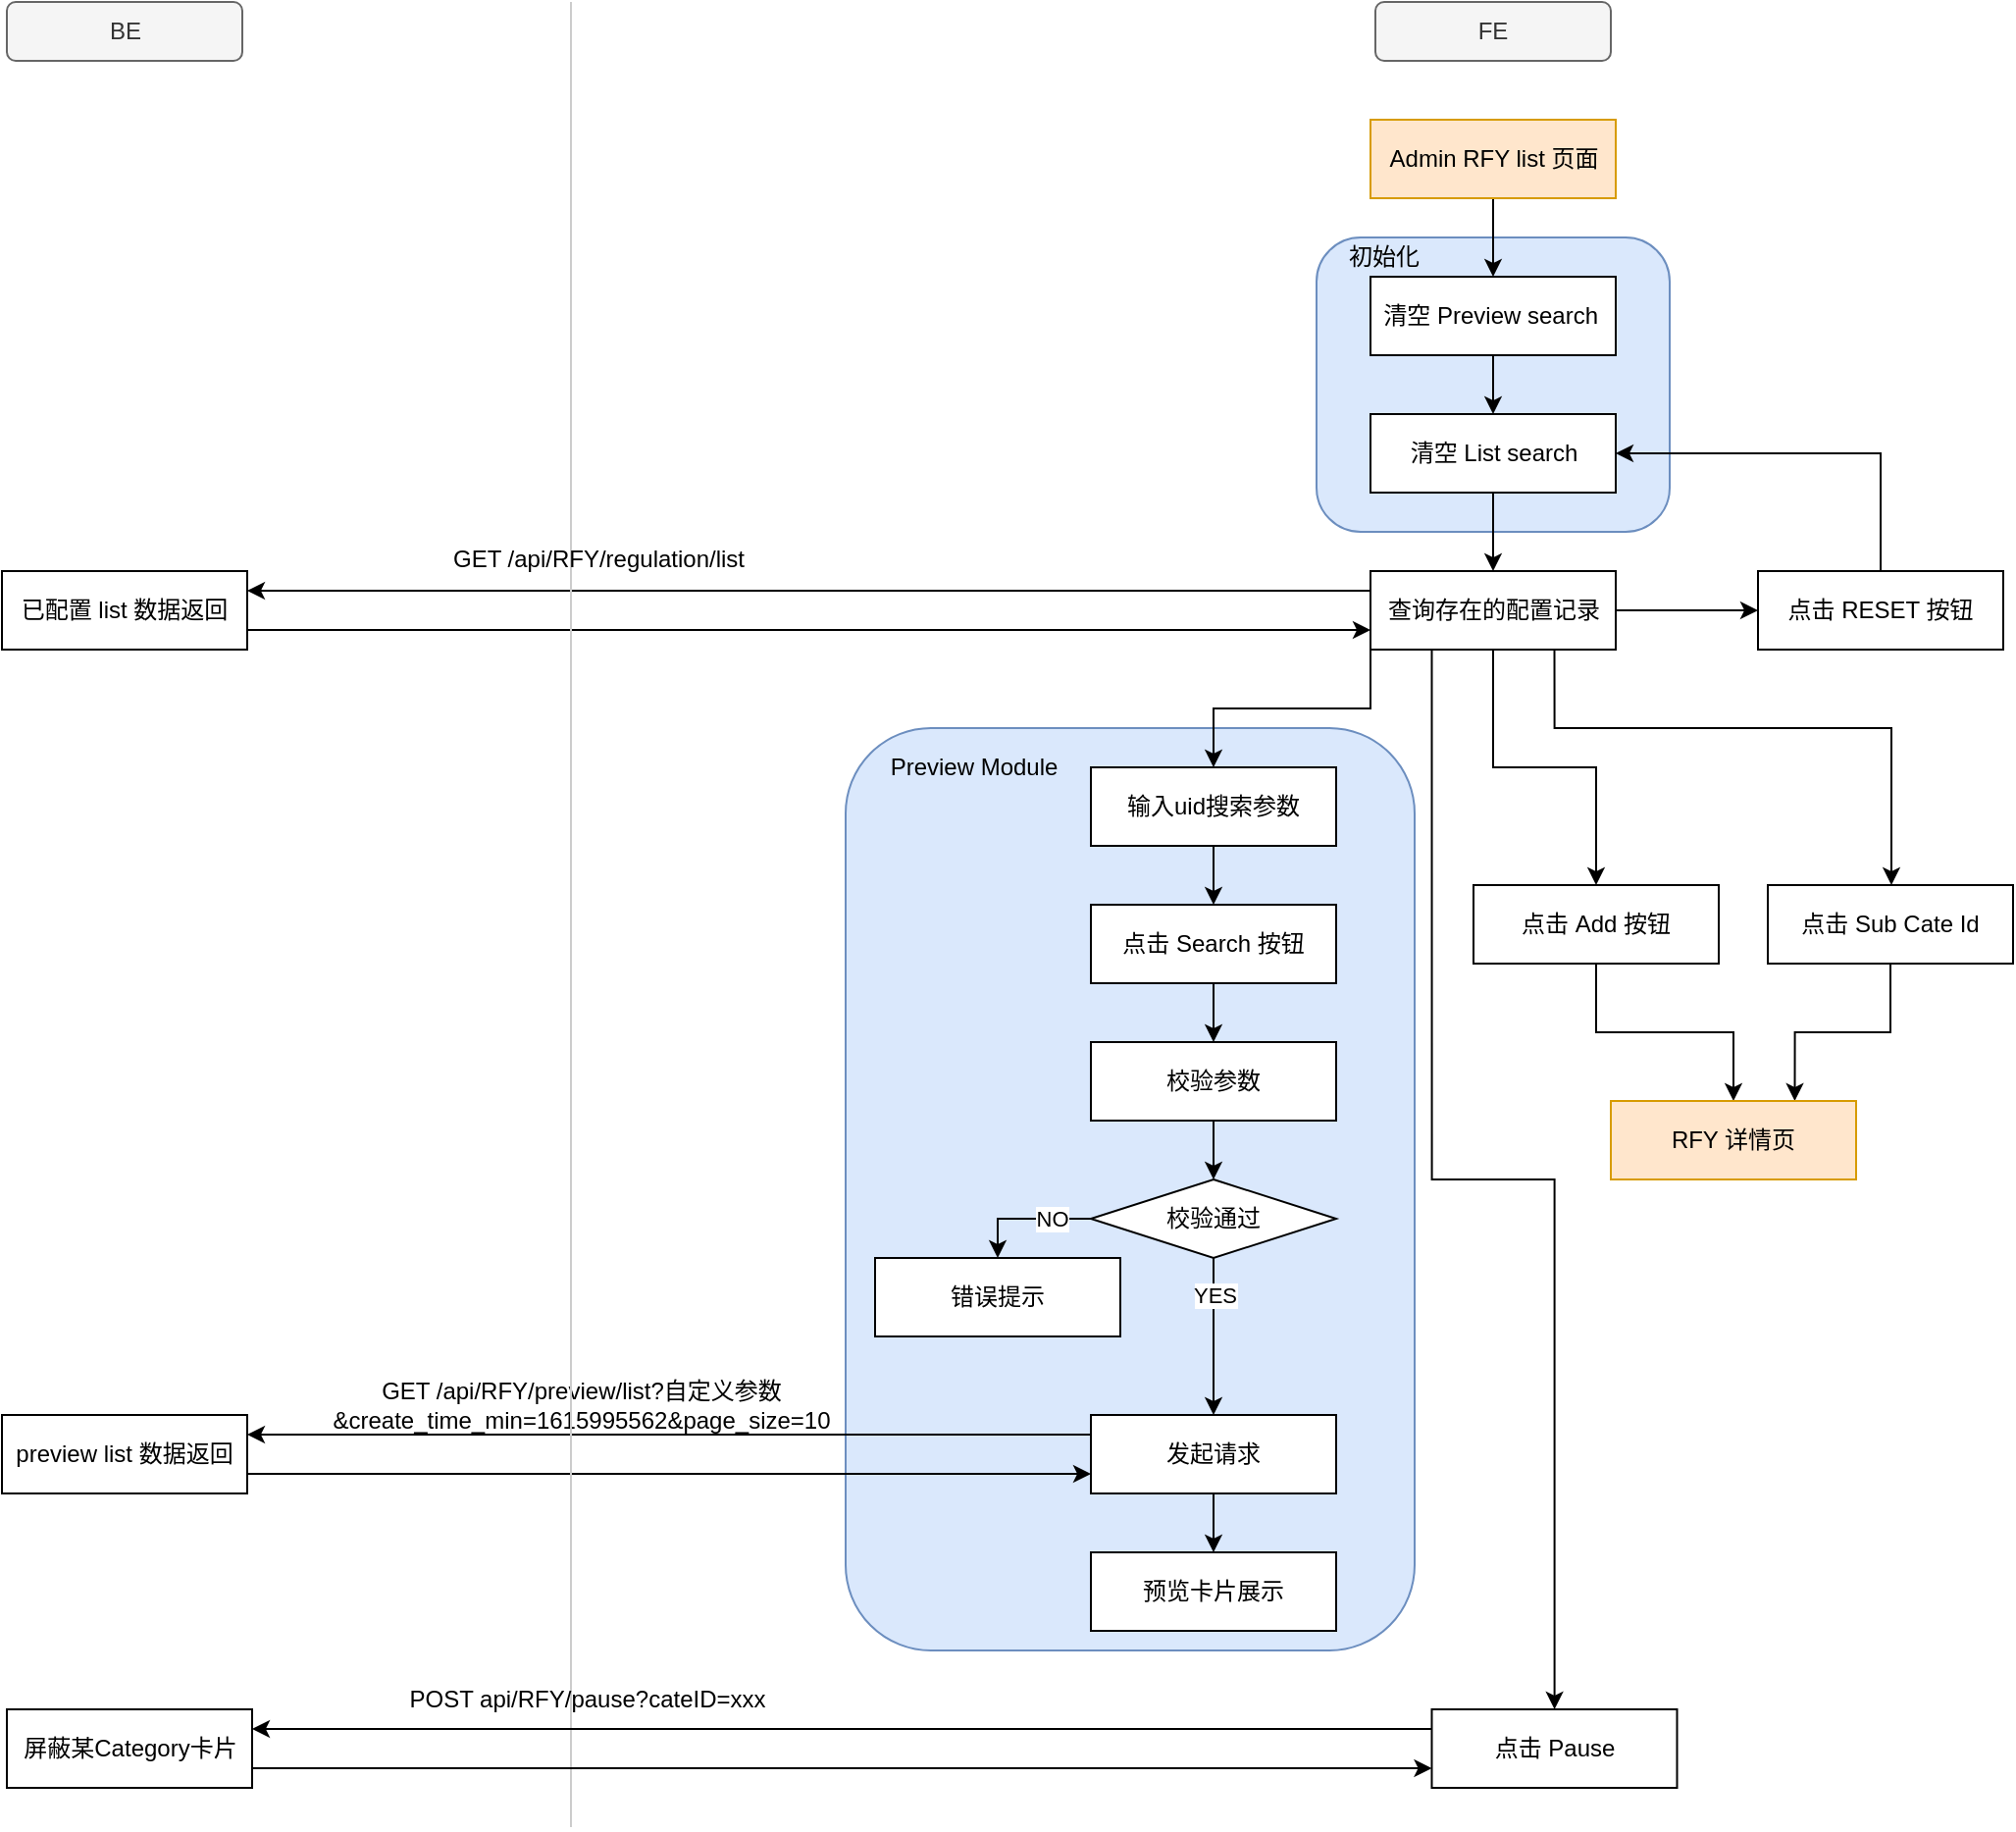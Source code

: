 <mxfile version="15.5.2" type="github" pages="2">
  <diagram id="kgpKYQtTHZ0yAKxKKP6v" name="RFY list">
    <mxGraphModel dx="2377" dy="981" grid="1" gridSize="10" guides="1" tooltips="1" connect="1" arrows="1" fold="1" page="1" pageScale="1" pageWidth="850" pageHeight="1100" math="0" shadow="0">
      <root>
        <mxCell id="0" />
        <mxCell id="1" parent="0" />
        <mxCell id="Wf9ahl17IKWZHpn9u9it-5" value="" style="rounded=1;whiteSpace=wrap;html=1;fillColor=#dae8fc;strokeColor=#6c8ebf;" vertex="1" parent="1">
          <mxGeometry x="550" y="130" width="180" height="150" as="geometry" />
        </mxCell>
        <mxCell id="Wf9ahl17IKWZHpn9u9it-92" value="" style="rounded=1;whiteSpace=wrap;html=1;fillColor=#dae8fc;strokeColor=#6c8ebf;" vertex="1" parent="1">
          <mxGeometry x="310" y="380" width="290" height="470" as="geometry" />
        </mxCell>
        <mxCell id="Wf9ahl17IKWZHpn9u9it-6" style="edgeStyle=orthogonalEdgeStyle;rounded=0;orthogonalLoop=1;jettySize=auto;html=1;exitX=0.5;exitY=1;exitDx=0;exitDy=0;entryX=0.5;entryY=0;entryDx=0;entryDy=0;" edge="1" parent="1" source="Wf9ahl17IKWZHpn9u9it-7" target="Wf9ahl17IKWZHpn9u9it-13">
          <mxGeometry relative="1" as="geometry" />
        </mxCell>
        <mxCell id="Wf9ahl17IKWZHpn9u9it-7" value="Admin RFY list 页面" style="rounded=0;whiteSpace=wrap;html=1;fillColor=#ffe6cc;strokeColor=#d79b00;" vertex="1" parent="1">
          <mxGeometry x="577.5" y="70" width="125" height="40" as="geometry" />
        </mxCell>
        <mxCell id="Wf9ahl17IKWZHpn9u9it-8" value="BE" style="rounded=1;whiteSpace=wrap;html=1;fillColor=#f5f5f5;strokeColor=#666666;fontColor=#333333;" vertex="1" parent="1">
          <mxGeometry x="-117.5" y="10" width="120" height="30" as="geometry" />
        </mxCell>
        <mxCell id="Wf9ahl17IKWZHpn9u9it-9" value="FE" style="rounded=1;whiteSpace=wrap;html=1;fillColor=#f5f5f5;strokeColor=#666666;fontColor=#333333;" vertex="1" parent="1">
          <mxGeometry x="580" y="10" width="120" height="30" as="geometry" />
        </mxCell>
        <mxCell id="Wf9ahl17IKWZHpn9u9it-10" style="edgeStyle=orthogonalEdgeStyle;rounded=0;orthogonalLoop=1;jettySize=auto;html=1;exitX=1;exitY=0.75;exitDx=0;exitDy=0;entryX=0;entryY=0.75;entryDx=0;entryDy=0;" edge="1" parent="1" source="Wf9ahl17IKWZHpn9u9it-11" target="Wf9ahl17IKWZHpn9u9it-88">
          <mxGeometry relative="1" as="geometry">
            <mxPoint x="577.5" y="335" as="targetPoint" />
          </mxGeometry>
        </mxCell>
        <mxCell id="Wf9ahl17IKWZHpn9u9it-11" value="已配置 list 数据返回" style="rounded=0;whiteSpace=wrap;html=1;" vertex="1" parent="1">
          <mxGeometry x="-120.0" y="300" width="125" height="40" as="geometry" />
        </mxCell>
        <mxCell id="Wf9ahl17IKWZHpn9u9it-12" style="edgeStyle=orthogonalEdgeStyle;rounded=0;orthogonalLoop=1;jettySize=auto;html=1;exitX=0.5;exitY=1;exitDx=0;exitDy=0;entryX=0.5;entryY=0;entryDx=0;entryDy=0;" edge="1" parent="1" source="Wf9ahl17IKWZHpn9u9it-13" target="Wf9ahl17IKWZHpn9u9it-15">
          <mxGeometry relative="1" as="geometry" />
        </mxCell>
        <mxCell id="Wf9ahl17IKWZHpn9u9it-13" value="清空 Preview search&amp;nbsp;" style="rounded=0;whiteSpace=wrap;html=1;" vertex="1" parent="1">
          <mxGeometry x="577.5" y="150" width="125" height="40" as="geometry" />
        </mxCell>
        <mxCell id="Wf9ahl17IKWZHpn9u9it-89" style="edgeStyle=orthogonalEdgeStyle;rounded=0;orthogonalLoop=1;jettySize=auto;html=1;exitX=0.5;exitY=1;exitDx=0;exitDy=0;" edge="1" parent="1" source="Wf9ahl17IKWZHpn9u9it-15" target="Wf9ahl17IKWZHpn9u9it-88">
          <mxGeometry relative="1" as="geometry" />
        </mxCell>
        <mxCell id="Wf9ahl17IKWZHpn9u9it-15" value="清空 List search" style="rounded=0;whiteSpace=wrap;html=1;" vertex="1" parent="1">
          <mxGeometry x="577.5" y="220" width="125" height="40" as="geometry" />
        </mxCell>
        <mxCell id="Wf9ahl17IKWZHpn9u9it-106" style="edgeStyle=orthogonalEdgeStyle;rounded=0;jumpStyle=arc;orthogonalLoop=1;jettySize=auto;html=1;exitX=0;exitY=1;exitDx=0;exitDy=0;" edge="1" parent="1" source="Wf9ahl17IKWZHpn9u9it-88" target="Wf9ahl17IKWZHpn9u9it-29">
          <mxGeometry relative="1" as="geometry" />
        </mxCell>
        <mxCell id="Wf9ahl17IKWZHpn9u9it-107" style="edgeStyle=orthogonalEdgeStyle;rounded=0;jumpStyle=arc;orthogonalLoop=1;jettySize=auto;html=1;exitX=0.25;exitY=1;exitDx=0;exitDy=0;" edge="1" parent="1" source="Wf9ahl17IKWZHpn9u9it-88" target="Wf9ahl17IKWZHpn9u9it-102">
          <mxGeometry relative="1" as="geometry" />
        </mxCell>
        <mxCell id="Wf9ahl17IKWZHpn9u9it-115" style="edgeStyle=orthogonalEdgeStyle;rounded=0;jumpStyle=arc;orthogonalLoop=1;jettySize=auto;html=1;exitX=1;exitY=0.5;exitDx=0;exitDy=0;entryX=0;entryY=0.5;entryDx=0;entryDy=0;" edge="1" parent="1" source="Wf9ahl17IKWZHpn9u9it-88" target="Wf9ahl17IKWZHpn9u9it-38">
          <mxGeometry relative="1" as="geometry" />
        </mxCell>
        <mxCell id="Wf9ahl17IKWZHpn9u9it-117" style="edgeStyle=orthogonalEdgeStyle;rounded=0;jumpStyle=arc;orthogonalLoop=1;jettySize=auto;html=1;exitX=0.5;exitY=1;exitDx=0;exitDy=0;" edge="1" parent="1" source="Wf9ahl17IKWZHpn9u9it-88" target="Wf9ahl17IKWZHpn9u9it-55">
          <mxGeometry relative="1" as="geometry" />
        </mxCell>
        <mxCell id="Wf9ahl17IKWZHpn9u9it-118" style="edgeStyle=orthogonalEdgeStyle;rounded=0;jumpStyle=arc;orthogonalLoop=1;jettySize=auto;html=1;exitX=0.75;exitY=1;exitDx=0;exitDy=0;" edge="1" parent="1" source="Wf9ahl17IKWZHpn9u9it-88" target="Wf9ahl17IKWZHpn9u9it-49">
          <mxGeometry relative="1" as="geometry">
            <Array as="points">
              <mxPoint x="671" y="380" />
              <mxPoint x="843" y="380" />
            </Array>
          </mxGeometry>
        </mxCell>
        <mxCell id="Wf9ahl17IKWZHpn9u9it-88" value="查询存在的配置记录" style="rounded=0;whiteSpace=wrap;html=1;" vertex="1" parent="1">
          <mxGeometry x="577.5" y="300" width="125" height="40" as="geometry" />
        </mxCell>
        <mxCell id="Wf9ahl17IKWZHpn9u9it-18" style="edgeStyle=orthogonalEdgeStyle;rounded=0;orthogonalLoop=1;jettySize=auto;html=1;exitX=0;exitY=0.25;exitDx=0;exitDy=0;entryX=1;entryY=0.25;entryDx=0;entryDy=0;" edge="1" parent="1" source="Wf9ahl17IKWZHpn9u9it-88" target="Wf9ahl17IKWZHpn9u9it-11">
          <mxGeometry relative="1" as="geometry">
            <mxPoint x="577.5" y="305" as="sourcePoint" />
          </mxGeometry>
        </mxCell>
        <mxCell id="Wf9ahl17IKWZHpn9u9it-27" value="初始化" style="text;html=1;align=center;verticalAlign=middle;resizable=0;points=[];autosize=1;strokeColor=none;" vertex="1" parent="1">
          <mxGeometry x="558.75" y="130" width="50" height="20" as="geometry" />
        </mxCell>
        <mxCell id="Wf9ahl17IKWZHpn9u9it-28" style="edgeStyle=orthogonalEdgeStyle;rounded=0;orthogonalLoop=1;jettySize=auto;html=1;exitX=0.5;exitY=1;exitDx=0;exitDy=0;" edge="1" parent="1" source="Wf9ahl17IKWZHpn9u9it-29" target="Wf9ahl17IKWZHpn9u9it-31">
          <mxGeometry relative="1" as="geometry" />
        </mxCell>
        <mxCell id="Wf9ahl17IKWZHpn9u9it-29" value="输入uid搜索参数" style="rounded=0;whiteSpace=wrap;html=1;" vertex="1" parent="1">
          <mxGeometry x="435.0" y="400" width="125" height="40" as="geometry" />
        </mxCell>
        <mxCell id="Wf9ahl17IKWZHpn9u9it-30" style="edgeStyle=orthogonalEdgeStyle;rounded=0;orthogonalLoop=1;jettySize=auto;html=1;exitX=0.5;exitY=1;exitDx=0;exitDy=0;" edge="1" parent="1" source="Wf9ahl17IKWZHpn9u9it-31" target="Wf9ahl17IKWZHpn9u9it-33">
          <mxGeometry relative="1" as="geometry" />
        </mxCell>
        <mxCell id="Wf9ahl17IKWZHpn9u9it-31" value="点击 Search 按钮" style="rounded=0;whiteSpace=wrap;html=1;" vertex="1" parent="1">
          <mxGeometry x="435.0" y="470" width="125" height="40" as="geometry" />
        </mxCell>
        <mxCell id="Wf9ahl17IKWZHpn9u9it-32" style="edgeStyle=orthogonalEdgeStyle;rounded=0;orthogonalLoop=1;jettySize=auto;html=1;exitX=0.5;exitY=1;exitDx=0;exitDy=0;" edge="1" parent="1" source="Wf9ahl17IKWZHpn9u9it-33" target="Wf9ahl17IKWZHpn9u9it-77">
          <mxGeometry relative="1" as="geometry" />
        </mxCell>
        <mxCell id="Wf9ahl17IKWZHpn9u9it-33" value="校验参数" style="rounded=0;whiteSpace=wrap;html=1;" vertex="1" parent="1">
          <mxGeometry x="435.0" y="540" width="125" height="40" as="geometry" />
        </mxCell>
        <mxCell id="Wf9ahl17IKWZHpn9u9it-34" style="edgeStyle=orthogonalEdgeStyle;rounded=0;orthogonalLoop=1;jettySize=auto;html=1;exitX=0;exitY=0.25;exitDx=0;exitDy=0;entryX=1;entryY=0.25;entryDx=0;entryDy=0;" edge="1" parent="1" source="Wf9ahl17IKWZHpn9u9it-35" target="Wf9ahl17IKWZHpn9u9it-79">
          <mxGeometry relative="1" as="geometry" />
        </mxCell>
        <mxCell id="Wf9ahl17IKWZHpn9u9it-96" style="edgeStyle=orthogonalEdgeStyle;rounded=0;orthogonalLoop=1;jettySize=auto;html=1;exitX=0.5;exitY=1;exitDx=0;exitDy=0;" edge="1" parent="1" source="Wf9ahl17IKWZHpn9u9it-35" target="Wf9ahl17IKWZHpn9u9it-95">
          <mxGeometry relative="1" as="geometry" />
        </mxCell>
        <mxCell id="Wf9ahl17IKWZHpn9u9it-35" value="发起请求" style="rounded=0;whiteSpace=wrap;html=1;" vertex="1" parent="1">
          <mxGeometry x="435.0" y="730" width="125" height="40" as="geometry" />
        </mxCell>
        <mxCell id="Wf9ahl17IKWZHpn9u9it-36" value="错误提示" style="rounded=0;whiteSpace=wrap;html=1;" vertex="1" parent="1">
          <mxGeometry x="325.0" y="650" width="125" height="40" as="geometry" />
        </mxCell>
        <mxCell id="Wf9ahl17IKWZHpn9u9it-116" style="edgeStyle=orthogonalEdgeStyle;rounded=0;jumpStyle=arc;orthogonalLoop=1;jettySize=auto;html=1;exitX=0.5;exitY=0;exitDx=0;exitDy=0;entryX=1;entryY=0.5;entryDx=0;entryDy=0;" edge="1" parent="1" source="Wf9ahl17IKWZHpn9u9it-38" target="Wf9ahl17IKWZHpn9u9it-15">
          <mxGeometry relative="1" as="geometry" />
        </mxCell>
        <mxCell id="Wf9ahl17IKWZHpn9u9it-38" value="点击 RESET 按钮" style="rounded=0;whiteSpace=wrap;html=1;" vertex="1" parent="1">
          <mxGeometry x="775.0" y="300" width="125" height="40" as="geometry" />
        </mxCell>
        <mxCell id="Wf9ahl17IKWZHpn9u9it-101" style="edgeStyle=orthogonalEdgeStyle;rounded=0;orthogonalLoop=1;jettySize=auto;html=1;exitX=0.5;exitY=1;exitDx=0;exitDy=0;entryX=0.75;entryY=0;entryDx=0;entryDy=0;" edge="1" parent="1" source="Wf9ahl17IKWZHpn9u9it-49" target="Wf9ahl17IKWZHpn9u9it-94">
          <mxGeometry relative="1" as="geometry" />
        </mxCell>
        <mxCell id="Wf9ahl17IKWZHpn9u9it-49" value="点击 Sub Cate Id" style="rounded=0;whiteSpace=wrap;html=1;" vertex="1" parent="1">
          <mxGeometry x="780" y="460" width="125" height="40" as="geometry" />
        </mxCell>
        <mxCell id="Wf9ahl17IKWZHpn9u9it-54" style="edgeStyle=orthogonalEdgeStyle;rounded=0;jumpStyle=arc;orthogonalLoop=1;jettySize=auto;html=1;exitX=0.5;exitY=1;exitDx=0;exitDy=0;" edge="1" parent="1" source="Wf9ahl17IKWZHpn9u9it-55" target="Wf9ahl17IKWZHpn9u9it-94">
          <mxGeometry relative="1" as="geometry">
            <mxPoint x="692.471" y="530" as="targetPoint" />
          </mxGeometry>
        </mxCell>
        <mxCell id="Wf9ahl17IKWZHpn9u9it-55" value="点击 Add 按钮" style="rounded=0;whiteSpace=wrap;html=1;" vertex="1" parent="1">
          <mxGeometry x="630.0" y="460" width="125" height="40" as="geometry" />
        </mxCell>
        <mxCell id="Wf9ahl17IKWZHpn9u9it-94" value="RFY 详情页" style="rounded=0;whiteSpace=wrap;html=1;fillColor=#ffe6cc;strokeColor=#d79b00;" vertex="1" parent="1">
          <mxGeometry x="700.0" y="570" width="125" height="40" as="geometry" />
        </mxCell>
        <mxCell id="Wf9ahl17IKWZHpn9u9it-75" style="edgeStyle=orthogonalEdgeStyle;rounded=0;orthogonalLoop=1;jettySize=auto;html=1;exitX=0.5;exitY=1;exitDx=0;exitDy=0;" edge="1" parent="1" source="Wf9ahl17IKWZHpn9u9it-77" target="Wf9ahl17IKWZHpn9u9it-35">
          <mxGeometry relative="1" as="geometry" />
        </mxCell>
        <mxCell id="Wf9ahl17IKWZHpn9u9it-76" value="YES" style="edgeLabel;html=1;align=center;verticalAlign=middle;resizable=0;points=[];" vertex="1" connectable="0" parent="Wf9ahl17IKWZHpn9u9it-75">
          <mxGeometry x="-0.52" relative="1" as="geometry">
            <mxPoint as="offset" />
          </mxGeometry>
        </mxCell>
        <mxCell id="Wf9ahl17IKWZHpn9u9it-77" value="校验通过" style="rhombus;whiteSpace=wrap;html=1;" vertex="1" parent="1">
          <mxGeometry x="435" y="610" width="125" height="40" as="geometry" />
        </mxCell>
        <mxCell id="Wf9ahl17IKWZHpn9u9it-78" style="edgeStyle=orthogonalEdgeStyle;rounded=0;orthogonalLoop=1;jettySize=auto;html=1;exitX=1;exitY=0.75;exitDx=0;exitDy=0;entryX=0;entryY=0.75;entryDx=0;entryDy=0;" edge="1" parent="1" source="Wf9ahl17IKWZHpn9u9it-79" target="Wf9ahl17IKWZHpn9u9it-35">
          <mxGeometry relative="1" as="geometry" />
        </mxCell>
        <mxCell id="Wf9ahl17IKWZHpn9u9it-79" value="preview list 数据返回" style="rounded=0;whiteSpace=wrap;html=1;" vertex="1" parent="1">
          <mxGeometry x="-120.0" y="730" width="125" height="40" as="geometry" />
        </mxCell>
        <mxCell id="Wf9ahl17IKWZHpn9u9it-80" value="GET /api/RFY/preview/list?自定义参数&lt;br&gt;&amp;amp;create_time_min=1615995562&amp;amp;page_size=10" style="text;html=1;align=center;verticalAlign=middle;resizable=0;points=[];autosize=1;strokeColor=none;" vertex="1" parent="1">
          <mxGeometry x="40" y="710" width="270" height="30" as="geometry" />
        </mxCell>
        <mxCell id="Wf9ahl17IKWZHpn9u9it-81" style="edgeStyle=orthogonalEdgeStyle;rounded=0;orthogonalLoop=1;jettySize=auto;html=1;exitX=0;exitY=0.5;exitDx=0;exitDy=0;entryX=0.5;entryY=0;entryDx=0;entryDy=0;" edge="1" parent="1" source="Wf9ahl17IKWZHpn9u9it-77" target="Wf9ahl17IKWZHpn9u9it-36">
          <mxGeometry relative="1" as="geometry">
            <mxPoint x="295" y="540" as="sourcePoint" />
            <mxPoint x="372.5" y="570" as="targetPoint" />
          </mxGeometry>
        </mxCell>
        <mxCell id="Wf9ahl17IKWZHpn9u9it-82" value="NO" style="edgeLabel;html=1;align=center;verticalAlign=middle;resizable=0;points=[];" vertex="1" connectable="0" parent="Wf9ahl17IKWZHpn9u9it-81">
          <mxGeometry x="-0.386" relative="1" as="geometry">
            <mxPoint as="offset" />
          </mxGeometry>
        </mxCell>
        <mxCell id="Wf9ahl17IKWZHpn9u9it-83" value="" style="endArrow=none;html=1;strokeColor=#CCCCCC;startArrow=none;" edge="1" parent="1">
          <mxGeometry width="50" height="50" relative="1" as="geometry">
            <mxPoint x="170" y="940" as="sourcePoint" />
            <mxPoint x="170" y="10" as="targetPoint" />
          </mxGeometry>
        </mxCell>
        <mxCell id="Wf9ahl17IKWZHpn9u9it-86" value="GET /api/RFY/regulation/list" style="text;whiteSpace=wrap;html=1;" vertex="1" parent="1">
          <mxGeometry x="107.5" y="280" width="170" height="20" as="geometry" />
        </mxCell>
        <mxCell id="Wf9ahl17IKWZHpn9u9it-93" value="Preview Module" style="text;html=1;align=center;verticalAlign=middle;resizable=0;points=[];autosize=1;strokeColor=none;fillColor=none;" vertex="1" parent="1">
          <mxGeometry x="325" y="390" width="100" height="20" as="geometry" />
        </mxCell>
        <mxCell id="Wf9ahl17IKWZHpn9u9it-95" value="预览卡片展示" style="rounded=0;whiteSpace=wrap;html=1;" vertex="1" parent="1">
          <mxGeometry x="435.0" y="800" width="125" height="40" as="geometry" />
        </mxCell>
        <mxCell id="Wf9ahl17IKWZHpn9u9it-102" value="点击 Pause" style="rounded=0;whiteSpace=wrap;html=1;" vertex="1" parent="1">
          <mxGeometry x="608.75" y="880" width="125" height="40" as="geometry" />
        </mxCell>
        <mxCell id="Wf9ahl17IKWZHpn9u9it-108" style="edgeStyle=orthogonalEdgeStyle;rounded=0;orthogonalLoop=1;jettySize=auto;html=1;exitX=0;exitY=0.25;exitDx=0;exitDy=0;entryX=1;entryY=0.25;entryDx=0;entryDy=0;" edge="1" parent="1" target="Wf9ahl17IKWZHpn9u9it-110" source="Wf9ahl17IKWZHpn9u9it-102">
          <mxGeometry relative="1" as="geometry">
            <mxPoint x="437.5" y="890" as="sourcePoint" />
          </mxGeometry>
        </mxCell>
        <mxCell id="Wf9ahl17IKWZHpn9u9it-109" style="edgeStyle=orthogonalEdgeStyle;rounded=0;orthogonalLoop=1;jettySize=auto;html=1;exitX=1;exitY=0.75;exitDx=0;exitDy=0;entryX=0;entryY=0.75;entryDx=0;entryDy=0;" edge="1" parent="1" source="Wf9ahl17IKWZHpn9u9it-110" target="Wf9ahl17IKWZHpn9u9it-102">
          <mxGeometry relative="1" as="geometry">
            <mxPoint x="437.5" y="910" as="targetPoint" />
          </mxGeometry>
        </mxCell>
        <mxCell id="Wf9ahl17IKWZHpn9u9it-110" value="屏蔽某Category卡片" style="rounded=0;whiteSpace=wrap;html=1;" vertex="1" parent="1">
          <mxGeometry x="-117.5" y="880" width="125" height="40" as="geometry" />
        </mxCell>
        <mxCell id="Wf9ahl17IKWZHpn9u9it-111" value="POST api/RFY/pause?cateID=xxx" style="text;html=1;align=center;verticalAlign=middle;resizable=0;points=[];autosize=1;strokeColor=none;" vertex="1" parent="1">
          <mxGeometry x="77.5" y="865" width="200" height="20" as="geometry" />
        </mxCell>
      </root>
    </mxGraphModel>
  </diagram>
  <diagram id="4en1aV5q0oDwNxdfMoVf" name="RFY detail">
    <mxGraphModel dx="1854" dy="1191" grid="1" gridSize="10" guides="1" tooltips="1" connect="1" arrows="1" fold="1" page="1" pageScale="1" pageWidth="1100" pageHeight="850" background="#ffffff" math="0" shadow="0">
      <root>
        <mxCell id="j0Ui37slfH0313DMaRoI-0" />
        <mxCell id="j0Ui37slfH0313DMaRoI-1" parent="j0Ui37slfH0313DMaRoI-0" />
        <mxCell id="sLYSNauMXladHGFTGPOa-0" value="" style="rounded=1;whiteSpace=wrap;html=1;fillColor=#dae8fc;strokeColor=#6c8ebf;" vertex="1" parent="j0Ui37slfH0313DMaRoI-1">
          <mxGeometry x="540" y="120" width="320" height="260" as="geometry" />
        </mxCell>
        <mxCell id="sLYSNauMXladHGFTGPOa-60" style="edgeStyle=orthogonalEdgeStyle;rounded=0;jumpStyle=arc;orthogonalLoop=1;jettySize=auto;html=1;exitX=0.5;exitY=1;exitDx=0;exitDy=0;" edge="1" parent="j0Ui37slfH0313DMaRoI-1" source="sLYSNauMXladHGFTGPOa-3" target="sLYSNauMXladHGFTGPOa-54">
          <mxGeometry relative="1" as="geometry" />
        </mxCell>
        <mxCell id="sLYSNauMXladHGFTGPOa-3" value="Admin RFY detail 页面" style="rounded=0;whiteSpace=wrap;html=1;fillColor=#ffe6cc;strokeColor=#d79b00;" vertex="1" parent="j0Ui37slfH0313DMaRoI-1">
          <mxGeometry x="577.5" y="70" width="125" height="40" as="geometry" />
        </mxCell>
        <mxCell id="sLYSNauMXladHGFTGPOa-4" value="BE" style="rounded=1;whiteSpace=wrap;html=1;fillColor=#f5f5f5;strokeColor=#666666;fontColor=#333333;" vertex="1" parent="j0Ui37slfH0313DMaRoI-1">
          <mxGeometry x="92.5" y="20" width="120" height="30" as="geometry" />
        </mxCell>
        <mxCell id="sLYSNauMXladHGFTGPOa-5" value="FE" style="rounded=1;whiteSpace=wrap;html=1;fillColor=#f5f5f5;strokeColor=#666666;fontColor=#333333;" vertex="1" parent="j0Ui37slfH0313DMaRoI-1">
          <mxGeometry x="580" y="20" width="120" height="30" as="geometry" />
        </mxCell>
        <mxCell id="sLYSNauMXladHGFTGPOa-6" style="edgeStyle=orthogonalEdgeStyle;rounded=0;orthogonalLoop=1;jettySize=auto;html=1;exitX=1;exitY=0.75;exitDx=0;exitDy=0;entryX=0;entryY=0.75;entryDx=0;entryDy=0;" edge="1" parent="j0Ui37slfH0313DMaRoI-1" source="sLYSNauMXladHGFTGPOa-7" target="sLYSNauMXladHGFTGPOa-9">
          <mxGeometry relative="1" as="geometry">
            <mxPoint x="550" y="280" as="targetPoint" />
          </mxGeometry>
        </mxCell>
        <mxCell id="sLYSNauMXladHGFTGPOa-7" value="已配置数据返回" style="rounded=0;whiteSpace=wrap;html=1;" vertex="1" parent="j0Ui37slfH0313DMaRoI-1">
          <mxGeometry x="92.5" y="250" width="125" height="40" as="geometry" />
        </mxCell>
        <mxCell id="sLYSNauMXladHGFTGPOa-8" style="edgeStyle=orthogonalEdgeStyle;rounded=0;orthogonalLoop=1;jettySize=auto;html=1;exitX=0.5;exitY=1;exitDx=0;exitDy=0;entryX=0.5;entryY=0;entryDx=0;entryDy=0;" edge="1" parent="j0Ui37slfH0313DMaRoI-1" source="sLYSNauMXladHGFTGPOa-9" target="sLYSNauMXladHGFTGPOa-11">
          <mxGeometry relative="1" as="geometry" />
        </mxCell>
        <mxCell id="sLYSNauMXladHGFTGPOa-9" value="获取配置项" style="rounded=0;whiteSpace=wrap;html=1;" vertex="1" parent="j0Ui37slfH0313DMaRoI-1">
          <mxGeometry x="577.5" y="250" width="125" height="40" as="geometry" />
        </mxCell>
        <mxCell id="sLYSNauMXladHGFTGPOa-64" style="edgeStyle=orthogonalEdgeStyle;rounded=0;jumpStyle=arc;orthogonalLoop=1;jettySize=auto;html=1;exitX=0.5;exitY=1;exitDx=0;exitDy=0;entryX=0.5;entryY=0;entryDx=0;entryDy=0;" edge="1" parent="j0Ui37slfH0313DMaRoI-1" source="sLYSNauMXladHGFTGPOa-57" target="sLYSNauMXladHGFTGPOa-21">
          <mxGeometry relative="1" as="geometry">
            <Array as="points">
              <mxPoint x="783" y="400" />
              <mxPoint x="713" y="400" />
            </Array>
          </mxGeometry>
        </mxCell>
        <mxCell id="sLYSNauMXladHGFTGPOa-57" value="初始化配置项" style="rounded=0;whiteSpace=wrap;html=1;" vertex="1" parent="j0Ui37slfH0313DMaRoI-1">
          <mxGeometry x="720.0" y="250" width="125" height="40" as="geometry" />
        </mxCell>
        <mxCell id="sLYSNauMXladHGFTGPOa-66" style="edgeStyle=orthogonalEdgeStyle;rounded=0;jumpStyle=arc;orthogonalLoop=1;jettySize=auto;html=1;exitX=0.5;exitY=1;exitDx=0;exitDy=0;" edge="1" parent="j0Ui37slfH0313DMaRoI-1" source="sLYSNauMXladHGFTGPOa-11" target="sLYSNauMXladHGFTGPOa-21">
          <mxGeometry relative="1" as="geometry">
            <Array as="points">
              <mxPoint x="640" y="400" />
              <mxPoint x="713" y="400" />
            </Array>
          </mxGeometry>
        </mxCell>
        <mxCell id="sLYSNauMXladHGFTGPOa-67" style="edgeStyle=orthogonalEdgeStyle;rounded=0;jumpStyle=arc;orthogonalLoop=1;jettySize=auto;html=1;exitX=0.25;exitY=1;exitDx=0;exitDy=0;entryX=0;entryY=0.5;entryDx=0;entryDy=0;" edge="1" parent="j0Ui37slfH0313DMaRoI-1" source="sLYSNauMXladHGFTGPOa-11" target="sLYSNauMXladHGFTGPOa-25">
          <mxGeometry relative="1" as="geometry" />
        </mxCell>
        <mxCell id="sLYSNauMXladHGFTGPOa-11" value="预填选项" style="rounded=0;whiteSpace=wrap;html=1;" vertex="1" parent="j0Ui37slfH0313DMaRoI-1">
          <mxGeometry x="577.5" y="330" width="125" height="40" as="geometry" />
        </mxCell>
        <mxCell id="sLYSNauMXladHGFTGPOa-18" style="edgeStyle=orthogonalEdgeStyle;rounded=0;orthogonalLoop=1;jettySize=auto;html=1;entryX=1;entryY=0.25;entryDx=0;entryDy=0;exitX=0;exitY=0.25;exitDx=0;exitDy=0;" edge="1" parent="j0Ui37slfH0313DMaRoI-1" source="sLYSNauMXladHGFTGPOa-9" target="sLYSNauMXladHGFTGPOa-7">
          <mxGeometry relative="1" as="geometry">
            <mxPoint x="510" y="260" as="sourcePoint" />
          </mxGeometry>
        </mxCell>
        <mxCell id="sLYSNauMXladHGFTGPOa-19" value="初始化" style="text;html=1;align=center;verticalAlign=middle;resizable=0;points=[];autosize=1;strokeColor=none;" vertex="1" parent="j0Ui37slfH0313DMaRoI-1">
          <mxGeometry x="540" y="140" width="50" height="20" as="geometry" />
        </mxCell>
        <mxCell id="sLYSNauMXladHGFTGPOa-20" style="edgeStyle=orthogonalEdgeStyle;rounded=0;orthogonalLoop=1;jettySize=auto;html=1;exitX=0.5;exitY=1;exitDx=0;exitDy=0;" edge="1" parent="j0Ui37slfH0313DMaRoI-1" source="sLYSNauMXladHGFTGPOa-21" target="sLYSNauMXladHGFTGPOa-23">
          <mxGeometry relative="1" as="geometry" />
        </mxCell>
        <mxCell id="sLYSNauMXladHGFTGPOa-21" value="选择Category" style="rounded=0;whiteSpace=wrap;html=1;" vertex="1" parent="j0Ui37slfH0313DMaRoI-1">
          <mxGeometry x="650.0" y="460" width="125" height="40" as="geometry" />
        </mxCell>
        <mxCell id="sLYSNauMXladHGFTGPOa-68" style="edgeStyle=orthogonalEdgeStyle;rounded=0;jumpStyle=arc;orthogonalLoop=1;jettySize=auto;html=1;exitX=0.5;exitY=1;exitDx=0;exitDy=0;entryX=0.5;entryY=0;entryDx=0;entryDy=0;" edge="1" parent="j0Ui37slfH0313DMaRoI-1" source="sLYSNauMXladHGFTGPOa-23" target="sLYSNauMXladHGFTGPOa-25">
          <mxGeometry relative="1" as="geometry" />
        </mxCell>
        <mxCell id="sLYSNauMXladHGFTGPOa-23" value="选择每一行的展示内容" style="rounded=0;whiteSpace=wrap;html=1;" vertex="1" parent="j0Ui37slfH0313DMaRoI-1">
          <mxGeometry x="650.0" y="522.5" width="125" height="40" as="geometry" />
        </mxCell>
        <mxCell id="sLYSNauMXladHGFTGPOa-24" style="edgeStyle=orthogonalEdgeStyle;rounded=0;orthogonalLoop=1;jettySize=auto;html=1;exitX=0.5;exitY=1;exitDx=0;exitDy=0;" edge="1" parent="j0Ui37slfH0313DMaRoI-1" source="sLYSNauMXladHGFTGPOa-25" target="sLYSNauMXladHGFTGPOa-39">
          <mxGeometry relative="1" as="geometry" />
        </mxCell>
        <mxCell id="sLYSNauMXladHGFTGPOa-25" value="校验参数" style="rounded=0;whiteSpace=wrap;html=1;" vertex="1" parent="j0Ui37slfH0313DMaRoI-1">
          <mxGeometry x="650.0" y="600" width="125" height="40" as="geometry" />
        </mxCell>
        <mxCell id="sLYSNauMXladHGFTGPOa-26" style="edgeStyle=orthogonalEdgeStyle;rounded=0;orthogonalLoop=1;jettySize=auto;html=1;exitX=0;exitY=0.25;exitDx=0;exitDy=0;entryX=1;entryY=0.25;entryDx=0;entryDy=0;" edge="1" parent="j0Ui37slfH0313DMaRoI-1" source="sLYSNauMXladHGFTGPOa-28" target="sLYSNauMXladHGFTGPOa-41">
          <mxGeometry relative="1" as="geometry" />
        </mxCell>
        <mxCell id="sLYSNauMXladHGFTGPOa-27" style="edgeStyle=orthogonalEdgeStyle;rounded=0;orthogonalLoop=1;jettySize=auto;html=1;exitX=0.5;exitY=1;exitDx=0;exitDy=0;" edge="1" parent="j0Ui37slfH0313DMaRoI-1" source="sLYSNauMXladHGFTGPOa-28" target="sLYSNauMXladHGFTGPOa-48">
          <mxGeometry relative="1" as="geometry" />
        </mxCell>
        <mxCell id="sLYSNauMXladHGFTGPOa-28" value="发起请求" style="rounded=0;whiteSpace=wrap;html=1;" vertex="1" parent="j0Ui37slfH0313DMaRoI-1">
          <mxGeometry x="650.0" y="790" width="125" height="40" as="geometry" />
        </mxCell>
        <mxCell id="sLYSNauMXladHGFTGPOa-29" value="错误提示" style="rounded=0;whiteSpace=wrap;html=1;" vertex="1" parent="j0Ui37slfH0313DMaRoI-1">
          <mxGeometry x="540.0" y="710" width="125" height="40" as="geometry" />
        </mxCell>
        <mxCell id="sLYSNauMXladHGFTGPOa-37" style="edgeStyle=orthogonalEdgeStyle;rounded=0;orthogonalLoop=1;jettySize=auto;html=1;exitX=0.5;exitY=1;exitDx=0;exitDy=0;" edge="1" parent="j0Ui37slfH0313DMaRoI-1" source="sLYSNauMXladHGFTGPOa-39" target="sLYSNauMXladHGFTGPOa-28">
          <mxGeometry relative="1" as="geometry" />
        </mxCell>
        <mxCell id="sLYSNauMXladHGFTGPOa-38" value="YES" style="edgeLabel;html=1;align=center;verticalAlign=middle;resizable=0;points=[];" vertex="1" connectable="0" parent="sLYSNauMXladHGFTGPOa-37">
          <mxGeometry x="-0.52" relative="1" as="geometry">
            <mxPoint as="offset" />
          </mxGeometry>
        </mxCell>
        <mxCell id="sLYSNauMXladHGFTGPOa-39" value="校验通过" style="rhombus;whiteSpace=wrap;html=1;" vertex="1" parent="j0Ui37slfH0313DMaRoI-1">
          <mxGeometry x="650" y="670" width="125" height="40" as="geometry" />
        </mxCell>
        <mxCell id="sLYSNauMXladHGFTGPOa-40" style="edgeStyle=orthogonalEdgeStyle;rounded=0;orthogonalLoop=1;jettySize=auto;html=1;exitX=1;exitY=0.75;exitDx=0;exitDy=0;entryX=0;entryY=0.75;entryDx=0;entryDy=0;" edge="1" parent="j0Ui37slfH0313DMaRoI-1" source="sLYSNauMXladHGFTGPOa-41" target="sLYSNauMXladHGFTGPOa-28">
          <mxGeometry relative="1" as="geometry" />
        </mxCell>
        <mxCell id="sLYSNauMXladHGFTGPOa-41" value="preview 卡片数据返回" style="rounded=0;whiteSpace=wrap;html=1;" vertex="1" parent="j0Ui37slfH0313DMaRoI-1">
          <mxGeometry x="90.0" y="790" width="125" height="40" as="geometry" />
        </mxCell>
        <mxCell id="sLYSNauMXladHGFTGPOa-42" value="POST /api/RFY/preview/card?category_id=xxx" style="text;html=1;align=center;verticalAlign=middle;resizable=0;points=[];autosize=1;strokeColor=none;" vertex="1" parent="j0Ui37slfH0313DMaRoI-1">
          <mxGeometry x="257.5" y="775" width="260" height="20" as="geometry" />
        </mxCell>
        <mxCell id="sLYSNauMXladHGFTGPOa-43" style="edgeStyle=orthogonalEdgeStyle;rounded=0;orthogonalLoop=1;jettySize=auto;html=1;exitX=0;exitY=0.5;exitDx=0;exitDy=0;entryX=0.5;entryY=0;entryDx=0;entryDy=0;" edge="1" parent="j0Ui37slfH0313DMaRoI-1" source="sLYSNauMXladHGFTGPOa-39" target="sLYSNauMXladHGFTGPOa-29">
          <mxGeometry relative="1" as="geometry">
            <mxPoint x="510" y="600" as="sourcePoint" />
            <mxPoint x="587.5" y="630" as="targetPoint" />
          </mxGeometry>
        </mxCell>
        <mxCell id="sLYSNauMXladHGFTGPOa-44" value="NO" style="edgeLabel;html=1;align=center;verticalAlign=middle;resizable=0;points=[];" vertex="1" connectable="0" parent="sLYSNauMXladHGFTGPOa-43">
          <mxGeometry x="-0.386" relative="1" as="geometry">
            <mxPoint as="offset" />
          </mxGeometry>
        </mxCell>
        <mxCell id="sLYSNauMXladHGFTGPOa-45" value="" style="endArrow=none;html=1;strokeColor=#CCCCCC;startArrow=none;" edge="1" parent="j0Ui37slfH0313DMaRoI-1">
          <mxGeometry width="50" height="50" relative="1" as="geometry">
            <mxPoint x="370" y="1070" as="sourcePoint" />
            <mxPoint x="370" y="10" as="targetPoint" />
          </mxGeometry>
        </mxCell>
        <mxCell id="sLYSNauMXladHGFTGPOa-46" value="GET /api/RFY/preview?category_id=xxxx" style="text;whiteSpace=wrap;html=1;" vertex="1" parent="j0Ui37slfH0313DMaRoI-1">
          <mxGeometry x="250" y="230" width="230" height="20" as="geometry" />
        </mxCell>
        <mxCell id="sLYSNauMXladHGFTGPOa-69" style="edgeStyle=orthogonalEdgeStyle;rounded=0;jumpStyle=arc;orthogonalLoop=1;jettySize=auto;html=1;exitX=0.5;exitY=1;exitDx=0;exitDy=0;entryX=0.5;entryY=0;entryDx=0;entryDy=0;" edge="1" parent="j0Ui37slfH0313DMaRoI-1" source="sLYSNauMXladHGFTGPOa-48" target="sLYSNauMXladHGFTGPOa-62">
          <mxGeometry relative="1" as="geometry" />
        </mxCell>
        <mxCell id="sLYSNauMXladHGFTGPOa-48" value="预览卡片展示" style="rounded=0;whiteSpace=wrap;html=1;" vertex="1" parent="j0Ui37slfH0313DMaRoI-1">
          <mxGeometry x="650.0" y="870" width="125" height="40" as="geometry" />
        </mxCell>
        <mxCell id="sLYSNauMXladHGFTGPOa-49" value="点击 Save" style="rounded=0;whiteSpace=wrap;html=1;" vertex="1" parent="j0Ui37slfH0313DMaRoI-1">
          <mxGeometry x="650" y="1027.5" width="125" height="40" as="geometry" />
        </mxCell>
        <mxCell id="sLYSNauMXladHGFTGPOa-50" style="edgeStyle=orthogonalEdgeStyle;rounded=0;orthogonalLoop=1;jettySize=auto;html=1;exitX=0;exitY=0.25;exitDx=0;exitDy=0;entryX=1;entryY=0.25;entryDx=0;entryDy=0;" edge="1" parent="j0Ui37slfH0313DMaRoI-1" source="sLYSNauMXladHGFTGPOa-49" target="sLYSNauMXladHGFTGPOa-52">
          <mxGeometry relative="1" as="geometry">
            <mxPoint x="445" y="1002.5" as="sourcePoint" />
          </mxGeometry>
        </mxCell>
        <mxCell id="sLYSNauMXladHGFTGPOa-51" style="edgeStyle=orthogonalEdgeStyle;rounded=0;orthogonalLoop=1;jettySize=auto;html=1;exitX=1;exitY=0.75;exitDx=0;exitDy=0;entryX=0;entryY=0.75;entryDx=0;entryDy=0;" edge="1" parent="j0Ui37slfH0313DMaRoI-1" source="sLYSNauMXladHGFTGPOa-52" target="sLYSNauMXladHGFTGPOa-49">
          <mxGeometry relative="1" as="geometry">
            <mxPoint x="445" y="1022.5" as="targetPoint" />
          </mxGeometry>
        </mxCell>
        <mxCell id="sLYSNauMXladHGFTGPOa-52" value="屏蔽某Category卡片" style="rounded=0;whiteSpace=wrap;html=1;" vertex="1" parent="j0Ui37slfH0313DMaRoI-1">
          <mxGeometry x="90.0" y="1027.5" width="125" height="40" as="geometry" />
        </mxCell>
        <mxCell id="sLYSNauMXladHGFTGPOa-53" value="POST api/RFY/preview/card/?category_id=xxx&amp;amp;duration=xxx" style="text;html=1;align=center;verticalAlign=middle;resizable=0;points=[];autosize=1;strokeColor=none;" vertex="1" parent="j0Ui37slfH0313DMaRoI-1">
          <mxGeometry x="240" y="1010" width="340" height="20" as="geometry" />
        </mxCell>
        <mxCell id="sLYSNauMXladHGFTGPOa-55" style="edgeStyle=orthogonalEdgeStyle;rounded=0;jumpStyle=arc;orthogonalLoop=1;jettySize=auto;html=1;exitX=0.5;exitY=1;exitDx=0;exitDy=0;" edge="1" parent="j0Ui37slfH0313DMaRoI-1" source="sLYSNauMXladHGFTGPOa-54" target="sLYSNauMXladHGFTGPOa-9">
          <mxGeometry relative="1" as="geometry" />
        </mxCell>
        <mxCell id="sLYSNauMXladHGFTGPOa-56" value="Y" style="edgeLabel;html=1;align=center;verticalAlign=middle;resizable=0;points=[];" vertex="1" connectable="0" parent="sLYSNauMXladHGFTGPOa-55">
          <mxGeometry x="-0.35" relative="1" as="geometry">
            <mxPoint as="offset" />
          </mxGeometry>
        </mxCell>
        <mxCell id="sLYSNauMXladHGFTGPOa-58" style="edgeStyle=orthogonalEdgeStyle;rounded=0;jumpStyle=arc;orthogonalLoop=1;jettySize=auto;html=1;exitX=1;exitY=0.5;exitDx=0;exitDy=0;" edge="1" parent="j0Ui37slfH0313DMaRoI-1" source="sLYSNauMXladHGFTGPOa-54" target="sLYSNauMXladHGFTGPOa-57">
          <mxGeometry relative="1" as="geometry" />
        </mxCell>
        <mxCell id="sLYSNauMXladHGFTGPOa-59" value="N" style="edgeLabel;html=1;align=center;verticalAlign=middle;resizable=0;points=[];" vertex="1" connectable="0" parent="sLYSNauMXladHGFTGPOa-58">
          <mxGeometry x="-0.651" y="4" relative="1" as="geometry">
            <mxPoint as="offset" />
          </mxGeometry>
        </mxCell>
        <mxCell id="sLYSNauMXladHGFTGPOa-54" value="解析url&lt;br&gt;是否含有category id" style="rhombus;whiteSpace=wrap;html=1;" vertex="1" parent="j0Ui37slfH0313DMaRoI-1">
          <mxGeometry x="560" y="140" width="160" height="70" as="geometry" />
        </mxCell>
        <mxCell id="sLYSNauMXladHGFTGPOa-70" style="edgeStyle=orthogonalEdgeStyle;rounded=0;jumpStyle=arc;orthogonalLoop=1;jettySize=auto;html=1;exitX=0.5;exitY=1;exitDx=0;exitDy=0;" edge="1" parent="j0Ui37slfH0313DMaRoI-1" source="sLYSNauMXladHGFTGPOa-62" target="sLYSNauMXladHGFTGPOa-49">
          <mxGeometry relative="1" as="geometry" />
        </mxCell>
        <mxCell id="sLYSNauMXladHGFTGPOa-62" value="确认有效期限" style="rounded=0;whiteSpace=wrap;html=1;" vertex="1" parent="j0Ui37slfH0313DMaRoI-1">
          <mxGeometry x="650.0" y="950" width="125" height="40" as="geometry" />
        </mxCell>
      </root>
    </mxGraphModel>
  </diagram>
</mxfile>
